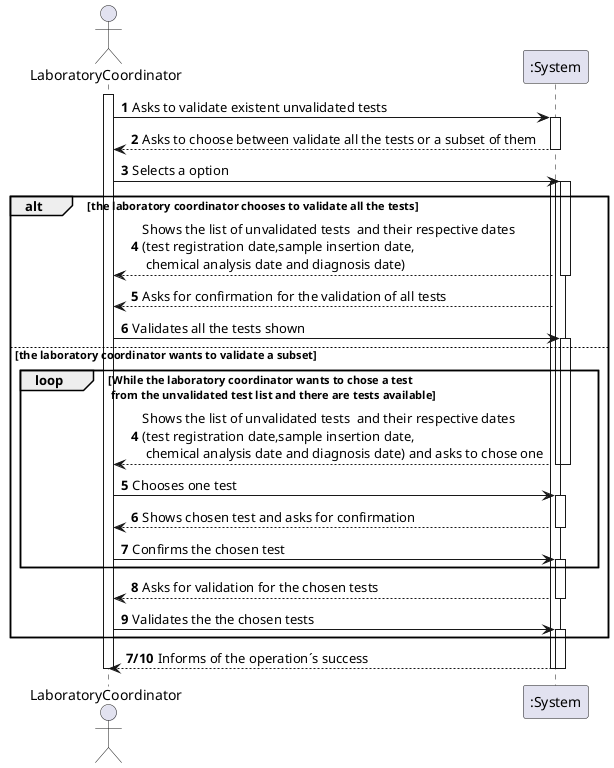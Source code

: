 @startuml
'https://plantuml.com/sequence-diagram

autonumber
actor LaboratoryCoordinator as cord
participant ":System" as sys

activate cord
cord -> sys:Asks to validate existent unvalidated tests
activate sys
sys --> cord:Asks to choose between validate all the tests or a subset of them
deactivate sys

cord -> sys:Selects a option
activate sys
activate sys
activate sys
alt the laboratory coordinator chooses to validate all the tests

sys --> cord:Shows the list of unvalidated tests  and their respective dates\n(test registration date,sample insertion date,\n chemical analysis date and diagnosis date)
deactivate sys
sys --> cord:Asks for confirmation for the validation of all tests
cord -> sys:Validates all the tests shown
activate sys

else  the laboratory coordinator wants to validate a subset
autonumber 4
loop While the laboratory coordinator wants to chose a test\n from the unvalidated test list and there are tests available

sys --> cord:Shows the list of unvalidated tests  and their respective dates\n(test registration date,sample insertion date,\n chemical analysis date and diagnosis date) and asks to chose one
deactivate sys
deactivate sys

cord -> sys: Chooses one test
activate sys

sys --> cord:Shows chosen test and asks for confirmation
deactivate sys
cord -> sys: Confirms the chosen test
activate sys
end
sys --> cord:Asks for validation for the chosen tests
deactivate sys


cord -> sys:Validates the the chosen tests
activate sys
end
autonumber 7/10
sys --> cord: Informs of the operation´s success
deactivate cord
deactivate sys
deactivate sys
deactivate sys
@enduml